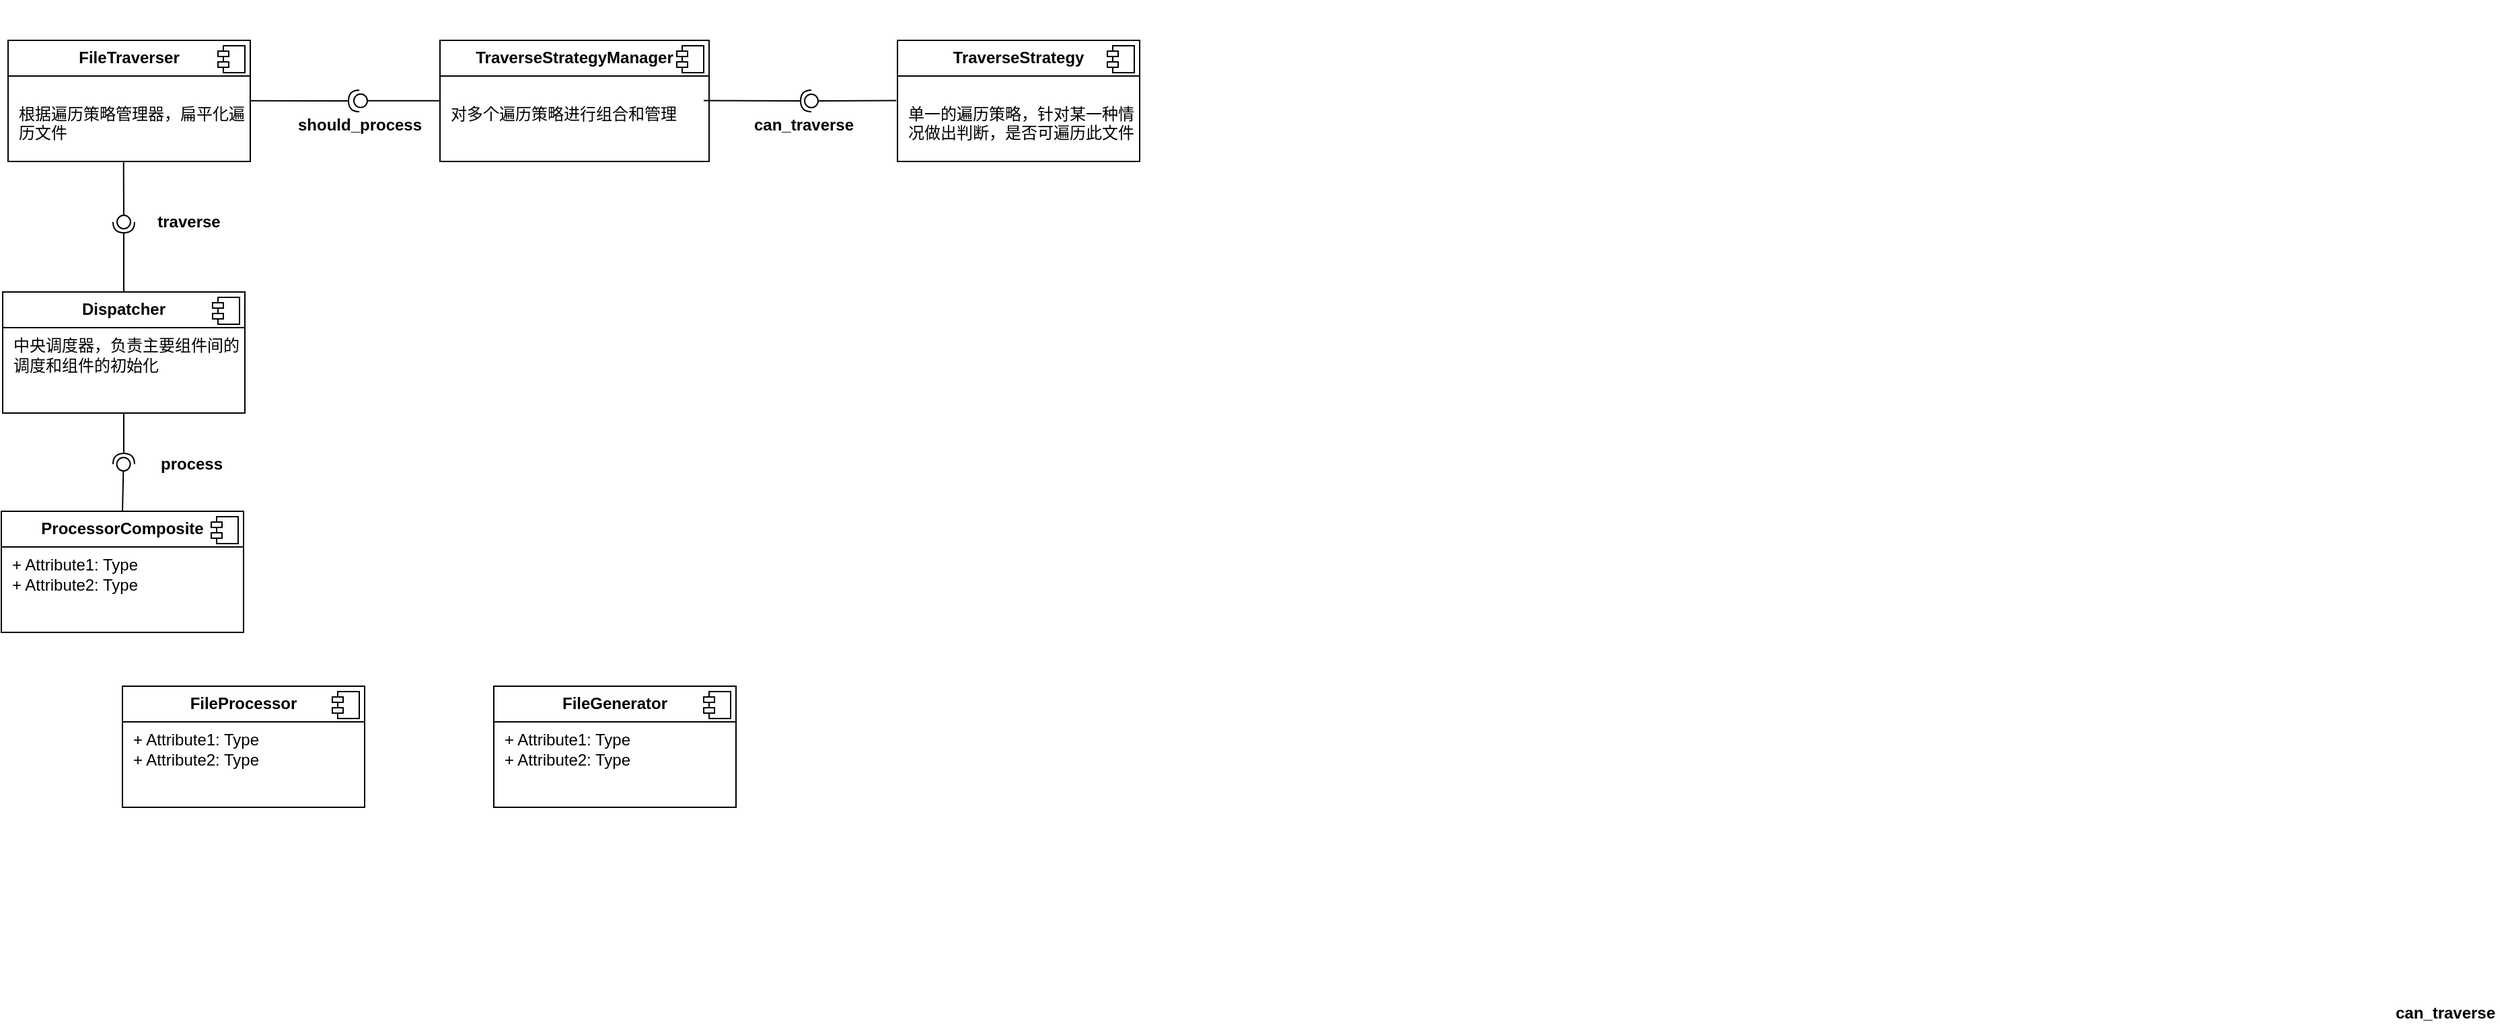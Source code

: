 <mxfile version="24.3.1" type="github">
  <diagram name="Page-1" id="e7e014a7-5840-1c2e-5031-d8a46d1fe8dd">
    <mxGraphModel dx="1302" dy="715" grid="1" gridSize="10" guides="1" tooltips="1" connect="1" arrows="1" fold="1" page="1" pageScale="1" pageWidth="1169" pageHeight="826" background="none" math="0" shadow="0">
      <root>
        <mxCell id="0" />
        <mxCell id="1" parent="0" />
        <mxCell id="0t4V10BTu9ClVdfivU5t-42" value="&lt;p style=&quot;margin:0px;margin-top:6px;text-align:center;&quot;&gt;&lt;b&gt;Dispatcher&lt;/b&gt;&lt;/p&gt;&lt;hr size=&quot;1&quot; style=&quot;border-style:solid;&quot;&gt;&lt;p style=&quot;margin:0px;margin-left:8px;&quot;&gt;中央调度器，负责主要组件间的调度和组件的初始化&lt;/p&gt;" style="align=left;overflow=fill;html=1;dropTarget=0;whiteSpace=wrap;" vertex="1" parent="1">
          <mxGeometry x="495" y="377" width="180" height="90" as="geometry" />
        </mxCell>
        <mxCell id="0t4V10BTu9ClVdfivU5t-43" value="" style="shape=component;jettyWidth=8;jettyHeight=4;" vertex="1" parent="0t4V10BTu9ClVdfivU5t-42">
          <mxGeometry x="1" width="20" height="20" relative="1" as="geometry">
            <mxPoint x="-24" y="4" as="offset" />
          </mxGeometry>
        </mxCell>
        <mxCell id="0t4V10BTu9ClVdfivU5t-56" value="&lt;p style=&quot;margin:0px;margin-top:6px;text-align:center;&quot;&gt;&lt;b&gt;FileTraverser&lt;/b&gt;&lt;/p&gt;&lt;hr size=&quot;1&quot; style=&quot;border-style:solid;&quot;&gt;&lt;p style=&quot;margin: 0px 0px 0px 8px;&quot;&gt;&lt;br&gt;&lt;/p&gt;&lt;p style=&quot;margin: 0px 0px 0px 8px;&quot;&gt;根据遍历策略管理器，扁平化遍历文件&lt;/p&gt;" style="align=left;overflow=fill;html=1;dropTarget=0;whiteSpace=wrap;" vertex="1" parent="1">
          <mxGeometry x="499" y="190" width="180" height="90" as="geometry" />
        </mxCell>
        <mxCell id="0t4V10BTu9ClVdfivU5t-57" value="" style="shape=component;jettyWidth=8;jettyHeight=4;" vertex="1" parent="0t4V10BTu9ClVdfivU5t-56">
          <mxGeometry x="1" width="20" height="20" relative="1" as="geometry">
            <mxPoint x="-24" y="4" as="offset" />
          </mxGeometry>
        </mxCell>
        <mxCell id="0t4V10BTu9ClVdfivU5t-59" value="&lt;p style=&quot;margin:0px;margin-top:6px;text-align:center;&quot;&gt;&lt;b&gt;TraverseStrategyManager&lt;/b&gt;&lt;br&gt;&lt;/p&gt;&lt;hr size=&quot;1&quot; style=&quot;border-style:solid;&quot;&gt;&lt;p style=&quot;margin:0px;margin-left:8px;&quot;&gt;&lt;br&gt;&lt;/p&gt;&lt;p style=&quot;margin:0px;margin-left:8px;&quot;&gt;对多个遍历策略进行组合和管理&lt;/p&gt;" style="align=left;overflow=fill;html=1;dropTarget=0;whiteSpace=wrap;" vertex="1" parent="1">
          <mxGeometry x="820" y="190" width="200" height="90" as="geometry" />
        </mxCell>
        <mxCell id="0t4V10BTu9ClVdfivU5t-60" value="" style="shape=component;jettyWidth=8;jettyHeight=4;" vertex="1" parent="0t4V10BTu9ClVdfivU5t-59">
          <mxGeometry x="1" width="20" height="20" relative="1" as="geometry">
            <mxPoint x="-24" y="4" as="offset" />
          </mxGeometry>
        </mxCell>
        <mxCell id="0t4V10BTu9ClVdfivU5t-61" value="&lt;p style=&quot;margin:0px;margin-top:6px;text-align:center;&quot;&gt;&lt;b&gt;TraverseStrategy&lt;/b&gt;&lt;br&gt;&lt;/p&gt;&lt;hr size=&quot;1&quot; style=&quot;border-style:solid;&quot;&gt;&lt;p style=&quot;margin:0px;margin-left:8px;&quot;&gt;&lt;br&gt;&lt;/p&gt;&lt;p style=&quot;margin:0px;margin-left:8px;&quot;&gt;单一的遍历策略，针对某一种情况做出判断，是否可遍历此文件&lt;/p&gt;" style="align=left;overflow=fill;html=1;dropTarget=0;whiteSpace=wrap;" vertex="1" parent="1">
          <mxGeometry x="1160" y="190" width="180" height="90" as="geometry" />
        </mxCell>
        <mxCell id="0t4V10BTu9ClVdfivU5t-62" value="" style="shape=component;jettyWidth=8;jettyHeight=4;" vertex="1" parent="0t4V10BTu9ClVdfivU5t-61">
          <mxGeometry x="1" width="20" height="20" relative="1" as="geometry">
            <mxPoint x="-24" y="4" as="offset" />
          </mxGeometry>
        </mxCell>
        <mxCell id="0t4V10BTu9ClVdfivU5t-63" value="&lt;p style=&quot;margin:0px;margin-top:6px;text-align:center;&quot;&gt;&lt;b&gt;FileProcessor&lt;/b&gt;&lt;/p&gt;&lt;hr size=&quot;1&quot; style=&quot;border-style:solid;&quot;&gt;&lt;p style=&quot;margin:0px;margin-left:8px;&quot;&gt;+ Attribute1: Type&lt;br&gt;+ Attribute2: Type&lt;/p&gt;" style="align=left;overflow=fill;html=1;dropTarget=0;whiteSpace=wrap;" vertex="1" parent="1">
          <mxGeometry x="584" y="670" width="180" height="90" as="geometry" />
        </mxCell>
        <mxCell id="0t4V10BTu9ClVdfivU5t-64" value="" style="shape=component;jettyWidth=8;jettyHeight=4;" vertex="1" parent="0t4V10BTu9ClVdfivU5t-63">
          <mxGeometry x="1" width="20" height="20" relative="1" as="geometry">
            <mxPoint x="-24" y="4" as="offset" />
          </mxGeometry>
        </mxCell>
        <mxCell id="0t4V10BTu9ClVdfivU5t-65" value="&lt;p style=&quot;margin:0px;margin-top:6px;text-align:center;&quot;&gt;&lt;b&gt;FileGenerator&lt;/b&gt;&lt;/p&gt;&lt;hr size=&quot;1&quot; style=&quot;border-style:solid;&quot;&gt;&lt;p style=&quot;margin:0px;margin-left:8px;&quot;&gt;+ Attribute1: Type&lt;br&gt;+ Attribute2: Type&lt;/p&gt;" style="align=left;overflow=fill;html=1;dropTarget=0;whiteSpace=wrap;" vertex="1" parent="1">
          <mxGeometry x="860" y="670" width="180" height="90" as="geometry" />
        </mxCell>
        <mxCell id="0t4V10BTu9ClVdfivU5t-66" value="" style="shape=component;jettyWidth=8;jettyHeight=4;" vertex="1" parent="0t4V10BTu9ClVdfivU5t-65">
          <mxGeometry x="1" width="20" height="20" relative="1" as="geometry">
            <mxPoint x="-24" y="4" as="offset" />
          </mxGeometry>
        </mxCell>
        <mxCell id="0t4V10BTu9ClVdfivU5t-67" value="" style="rounded=0;orthogonalLoop=1;jettySize=auto;html=1;endArrow=halfCircle;endFill=0;endSize=6;strokeWidth=1;sketch=0;" edge="1" parent="1">
          <mxGeometry relative="1" as="geometry">
            <mxPoint x="1016" y="234.76" as="sourcePoint" />
            <mxPoint x="1096" y="235" as="targetPoint" />
            <Array as="points">
              <mxPoint x="1015.999" y="234.76" />
            </Array>
          </mxGeometry>
        </mxCell>
        <mxCell id="0t4V10BTu9ClVdfivU5t-68" value="" style="rounded=0;orthogonalLoop=1;jettySize=auto;html=1;endArrow=oval;endFill=0;sketch=0;sourcePerimeterSpacing=0;targetPerimeterSpacing=0;endSize=10;exitX=-0.005;exitY=0.497;exitDx=0;exitDy=0;exitPerimeter=0;" edge="1" parent="1" source="0t4V10BTu9ClVdfivU5t-61">
          <mxGeometry relative="1" as="geometry">
            <mxPoint x="1156" y="235" as="sourcePoint" />
            <mxPoint x="1096" y="235" as="targetPoint" />
          </mxGeometry>
        </mxCell>
        <mxCell id="0t4V10BTu9ClVdfivU5t-69" value="" style="ellipse;whiteSpace=wrap;html=1;align=center;aspect=fixed;fillColor=none;strokeColor=none;resizable=0;perimeter=centerPerimeter;rotatable=0;allowArrows=0;points=[];outlineConnect=1;" vertex="1" parent="1">
          <mxGeometry x="1175" y="160" width="10" height="10" as="geometry" />
        </mxCell>
        <mxCell id="0t4V10BTu9ClVdfivU5t-70" value="can_traverse" style="text;align=center;fontStyle=1;verticalAlign=middle;spacingLeft=3;spacingRight=3;strokeColor=none;rotatable=0;points=[[0,0.5],[1,0.5]];portConstraint=eastwest;html=1;" vertex="1" parent="1">
          <mxGeometry x="1050" y="240" width="80" height="26" as="geometry" />
        </mxCell>
        <mxCell id="0t4V10BTu9ClVdfivU5t-71" value="" style="rounded=0;orthogonalLoop=1;jettySize=auto;html=1;endArrow=halfCircle;endFill=0;endSize=6;strokeWidth=1;sketch=0;exitX=0;exitY=0.5;exitDx=0;exitDy=0;" edge="1" parent="1">
          <mxGeometry relative="1" as="geometry">
            <mxPoint x="679" y="234.86" as="sourcePoint" />
            <mxPoint x="760" y="235" as="targetPoint" />
          </mxGeometry>
        </mxCell>
        <mxCell id="0t4V10BTu9ClVdfivU5t-72" value="" style="rounded=0;orthogonalLoop=1;jettySize=auto;html=1;endArrow=oval;endFill=0;sketch=0;sourcePerimeterSpacing=0;targetPerimeterSpacing=0;endSize=10;" edge="1" parent="1">
          <mxGeometry relative="1" as="geometry">
            <mxPoint x="820" y="234.89" as="sourcePoint" />
            <mxPoint x="761" y="234.89" as="targetPoint" />
          </mxGeometry>
        </mxCell>
        <mxCell id="0t4V10BTu9ClVdfivU5t-73" value="" style="ellipse;whiteSpace=wrap;html=1;align=center;aspect=fixed;fillColor=none;strokeColor=none;resizable=0;perimeter=centerPerimeter;rotatable=0;allowArrows=0;points=[];outlineConnect=1;" vertex="1" parent="1">
          <mxGeometry x="734" y="230" width="10" height="10" as="geometry" />
        </mxCell>
        <mxCell id="0t4V10BTu9ClVdfivU5t-74" value="can_traverse" style="text;align=center;fontStyle=1;verticalAlign=middle;spacingLeft=3;spacingRight=3;strokeColor=none;rotatable=0;points=[[0,0.5],[1,0.5]];portConstraint=eastwest;html=1;" vertex="1" parent="1">
          <mxGeometry x="2270" y="900" width="80" height="26" as="geometry" />
        </mxCell>
        <mxCell id="0t4V10BTu9ClVdfivU5t-75" value="should_process" style="text;align=center;fontStyle=1;verticalAlign=middle;spacingLeft=3;spacingRight=3;strokeColor=none;rotatable=0;points=[[0,0.5],[1,0.5]];portConstraint=eastwest;html=1;" vertex="1" parent="1">
          <mxGeometry x="720" y="240" width="80" height="26" as="geometry" />
        </mxCell>
        <mxCell id="0t4V10BTu9ClVdfivU5t-76" value="" style="rounded=0;orthogonalLoop=1;jettySize=auto;html=1;endArrow=halfCircle;endFill=0;endSize=6;strokeWidth=1;sketch=0;entryX=0.477;entryY=1;entryDx=0;entryDy=0;entryPerimeter=0;exitX=0.5;exitY=0;exitDx=0;exitDy=0;" edge="1" target="0t4V10BTu9ClVdfivU5t-78" parent="1" source="0t4V10BTu9ClVdfivU5t-42">
          <mxGeometry relative="1" as="geometry">
            <mxPoint x="585" y="370" as="sourcePoint" />
            <mxPoint x="584.92" y="335" as="targetPoint" />
          </mxGeometry>
        </mxCell>
        <mxCell id="0t4V10BTu9ClVdfivU5t-77" value="" style="rounded=0;orthogonalLoop=1;jettySize=auto;html=1;endArrow=oval;endFill=0;sketch=0;sourcePerimeterSpacing=0;targetPerimeterSpacing=0;endSize=10;exitX=0.477;exitY=1.018;exitDx=0;exitDy=0;exitPerimeter=0;entryX=0.516;entryY=0.806;entryDx=0;entryDy=0;entryPerimeter=0;" edge="1" target="0t4V10BTu9ClVdfivU5t-78" parent="1">
          <mxGeometry relative="1" as="geometry">
            <mxPoint x="584.86" y="280.62" as="sourcePoint" />
            <mxPoint x="585.0" y="324" as="targetPoint" />
          </mxGeometry>
        </mxCell>
        <mxCell id="0t4V10BTu9ClVdfivU5t-78" value="" style="ellipse;whiteSpace=wrap;html=1;align=center;aspect=fixed;fillColor=none;strokeColor=none;resizable=0;perimeter=centerPerimeter;rotatable=0;allowArrows=0;points=[];outlineConnect=1;" vertex="1" parent="1">
          <mxGeometry x="580" y="320" width="10" height="10" as="geometry" />
        </mxCell>
        <mxCell id="0t4V10BTu9ClVdfivU5t-79" value="traverse" style="text;align=center;fontStyle=1;verticalAlign=middle;spacingLeft=3;spacingRight=3;strokeColor=none;rotatable=0;points=[[0,0.5],[1,0.5]];portConstraint=eastwest;html=1;" vertex="1" parent="1">
          <mxGeometry x="593" y="312" width="80" height="26" as="geometry" />
        </mxCell>
        <mxCell id="0t4V10BTu9ClVdfivU5t-80" value="&lt;p style=&quot;margin:0px;margin-top:6px;text-align:center;&quot;&gt;&lt;b&gt;ProcessorComposite&lt;/b&gt;&lt;/p&gt;&lt;hr size=&quot;1&quot; style=&quot;border-style:solid;&quot;&gt;&lt;p style=&quot;margin:0px;margin-left:8px;&quot;&gt;+ Attribute1: Type&lt;br&gt;+ Attribute2: Type&lt;/p&gt;" style="align=left;overflow=fill;html=1;dropTarget=0;whiteSpace=wrap;" vertex="1" parent="1">
          <mxGeometry x="494" y="540" width="180" height="90" as="geometry" />
        </mxCell>
        <mxCell id="0t4V10BTu9ClVdfivU5t-81" value="" style="shape=component;jettyWidth=8;jettyHeight=4;" vertex="1" parent="0t4V10BTu9ClVdfivU5t-80">
          <mxGeometry x="1" width="20" height="20" relative="1" as="geometry">
            <mxPoint x="-24" y="4" as="offset" />
          </mxGeometry>
        </mxCell>
        <mxCell id="0t4V10BTu9ClVdfivU5t-82" value="" style="rounded=0;orthogonalLoop=1;jettySize=auto;html=1;endArrow=halfCircle;endFill=0;endSize=6;strokeWidth=1;sketch=0;exitX=0.5;exitY=1;exitDx=0;exitDy=0;" edge="1" target="0t4V10BTu9ClVdfivU5t-84" parent="1" source="0t4V10BTu9ClVdfivU5t-42">
          <mxGeometry relative="1" as="geometry">
            <mxPoint x="565.278" y="467" as="sourcePoint" />
          </mxGeometry>
        </mxCell>
        <mxCell id="0t4V10BTu9ClVdfivU5t-83" value="" style="rounded=0;orthogonalLoop=1;jettySize=auto;html=1;endArrow=oval;endFill=0;sketch=0;sourcePerimeterSpacing=0;targetPerimeterSpacing=0;endSize=10;exitX=0.51;exitY=0.004;exitDx=0;exitDy=0;exitPerimeter=0;" edge="1" parent="1">
          <mxGeometry relative="1" as="geometry">
            <mxPoint x="584.0" y="540.36" as="sourcePoint" />
            <mxPoint x="584.8" y="505" as="targetPoint" />
          </mxGeometry>
        </mxCell>
        <mxCell id="0t4V10BTu9ClVdfivU5t-84" value="" style="ellipse;whiteSpace=wrap;html=1;align=center;aspect=fixed;fillColor=none;strokeColor=none;resizable=0;perimeter=centerPerimeter;rotatable=0;allowArrows=0;points=[];outlineConnect=1;" vertex="1" parent="1">
          <mxGeometry x="580" y="500" width="10" height="10" as="geometry" />
        </mxCell>
        <mxCell id="0t4V10BTu9ClVdfivU5t-86" value="process" style="text;align=center;fontStyle=1;verticalAlign=middle;spacingLeft=3;spacingRight=3;strokeColor=none;rotatable=0;points=[[0,0.5],[1,0.5]];portConstraint=eastwest;html=1;" vertex="1" parent="1">
          <mxGeometry x="595" y="492" width="80" height="26" as="geometry" />
        </mxCell>
      </root>
    </mxGraphModel>
  </diagram>
</mxfile>
